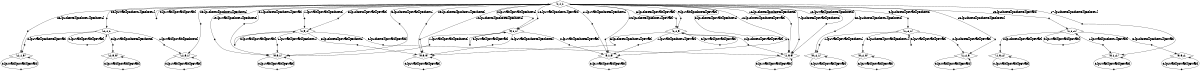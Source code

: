 digraph CSG {
size="8,5"
node [shape=box];
0 [label="(-1,0,0)", shape=diamond]
0 -> n0_0 [ arrowhead=none,label="0:[p1wait][p2wait][p3wait]" ];
n0_0 [ shape=point,width=0.1,height=0.1,label="" ];
n0_0 -> 0;
1 [label="(-1,0,1)", shape=diamond]
1 -> n1_0 [ arrowhead=none,label="0:[p1wait][p2wait][p3wait]" ];
n1_0 [ shape=point,width=0.1,height=0.1,label="" ];
n1_0 -> 1;
2 [label="(-1,1,0)", shape=diamond]
2 -> n2_0 [ arrowhead=none,label="0:[p1wait][p2wait][p3wait]" ];
n2_0 [ shape=point,width=0.1,height=0.1,label="" ];
n2_0 -> 2;
3 [label="(-1,1,1)", shape=diamond]
3 -> n3_0 [ arrowhead=none,label="0:[p1wait][p2wait][p3wait]" ];
n3_0 [ shape=point,width=0.1,height=0.1,label="" ];
n3_0 -> 3;
3 -> n3_1 [ arrowhead=none,label="1:[p1wait][p2wait][p3shoot2]" ];
n3_1 [ shape=point,width=0.1,height=0.1,label="" ];
n3_1 -> 1;
3 -> n3_2 [ arrowhead=none,label="2:[p1wait][p2shoot3][p3wait]" ];
n3_2 [ shape=point,width=0.1,height=0.1,label="" ];
n3_2 -> 2;
3 -> n3_3 [ arrowhead=none,label="3:[p1wait][p2shoot3][p3shoot2]" ];
n3_3 [ shape=point,width=0.1,height=0.1,label="" ];
n3_3 -> 0;
4 [label="(0,-1,0)", shape=diamond]
4 -> n4_0 [ arrowhead=none,label="0:[p1wait][p2wait][p3wait]" ];
n4_0 [ shape=point,width=0.1,height=0.1,label="" ];
n4_0 -> 4;
5 [label="(0,-1,1)", shape=diamond]
5 -> n5_0 [ arrowhead=none,label="0:[p1wait][p2wait][p3wait]" ];
n5_0 [ shape=point,width=0.1,height=0.1,label="" ];
n5_0 -> 5;
6 [label="(0,0,-1)", shape=diamond]
6 -> n6_0 [ arrowhead=none,label="0:[p1wait][p2wait][p3wait]" ];
n6_0 [ shape=point,width=0.1,height=0.1,label="" ];
n6_0 -> 6;
7 [label="(0,0,0)", shape=diamond]
7 -> n7_0 [ arrowhead=none,label="0:[p1wait][p2wait][p3wait]" ];
n7_0 [ shape=point,width=0.1,height=0.1,label="" ];
n7_0 -> 7;
8 [label="(0,0,1)", shape=diamond]
8 -> n8_0 [ arrowhead=none,label="0:[p1wait][p2wait][p3wait]" ];
n8_0 [ shape=point,width=0.1,height=0.1,label="" ];
n8_0 -> 8;
9 [label="(0,1,-1)", shape=diamond]
9 -> n9_0 [ arrowhead=none,label="0:[p1wait][p2wait][p3wait]" ];
n9_0 [ shape=point,width=0.1,height=0.1,label="" ];
n9_0 -> 9;
10 [label="(0,1,0)", shape=diamond]
10 -> n10_0 [ arrowhead=none,label="0:[p1wait][p2wait][p3wait]" ];
n10_0 [ shape=point,width=0.1,height=0.1,label="" ];
n10_0 -> 10;
11 [label="(0,1,1)", shape=diamond]
11 -> n11_0 [ arrowhead=none,label="0:[p1wait][p2wait][p3wait]" ];
n11_0 [ shape=point,width=0.1,height=0.1,label="" ];
n11_0 -> 11;
11 -> n11_1 [ arrowhead=none,label="1:[p1wait][p2wait][p3shoot2]" ];
n11_1 [ shape=point,width=0.1,height=0.1,label="" ];
n11_1 -> 8;
11 -> n11_2 [ arrowhead=none,label="2:[p1wait][p2shoot3][p3wait]" ];
n11_2 [ shape=point,width=0.1,height=0.1,label="" ];
n11_2 -> 10;
11 -> n11_3 [ arrowhead=none,label="3:[p1wait][p2shoot3][p3shoot2]" ];
n11_3 [ shape=point,width=0.1,height=0.1,label="" ];
n11_3 -> 7;
12 [label="(1,-1,0)", shape=diamond]
12 -> n12_0 [ arrowhead=none,label="0:[p1wait][p2wait][p3wait]" ];
n12_0 [ shape=point,width=0.1,height=0.1,label="" ];
n12_0 -> 12;
13 [label="(1,-1,1)", shape=diamond]
13 -> n13_0 [ arrowhead=none,label="0:[p1wait][p2wait][p3wait]" ];
n13_0 [ shape=point,width=0.1,height=0.1,label="" ];
n13_0 -> 13;
13 -> n13_1 [ arrowhead=none,label="1:[p1wait][p2wait][p3shoot1]" ];
n13_1 [ shape=point,width=0.1,height=0.1,label="" ];
n13_1 -> 5;
13 -> n13_2 [ arrowhead=none,label="2:[p1shoot3][p2wait][p3wait]" ];
n13_2 [ shape=point,width=0.1,height=0.1,label="" ];
n13_2 -> 12;
13 -> n13_3 [ arrowhead=none,label="3:[p1shoot3][p2wait][p3shoot1]" ];
n13_3 [ shape=point,width=0.1,height=0.1,label="" ];
n13_3 -> 4;
14 [label="(1,0,-1)", shape=diamond]
14 -> n14_0 [ arrowhead=none,label="0:[p1wait][p2wait][p3wait]" ];
n14_0 [ shape=point,width=0.1,height=0.1,label="" ];
n14_0 -> 14;
15 [label="(1,0,0)", shape=diamond]
15 -> n15_0 [ arrowhead=none,label="0:[p1wait][p2wait][p3wait]" ];
n15_0 [ shape=point,width=0.1,height=0.1,label="" ];
n15_0 -> 15;
16 [label="(1,0,1)", shape=diamond]
16 -> n16_0 [ arrowhead=none,label="0:[p1wait][p2wait][p3wait]" ];
n16_0 [ shape=point,width=0.1,height=0.1,label="" ];
n16_0 -> 16;
16 -> n16_1 [ arrowhead=none,label="1:[p1wait][p2wait][p3shoot1]" ];
n16_1 [ shape=point,width=0.1,height=0.1,label="" ];
n16_1 -> 8;
16 -> n16_2 [ arrowhead=none,label="2:[p1shoot3][p2wait][p3wait]" ];
n16_2 [ shape=point,width=0.1,height=0.1,label="" ];
n16_2 -> 15;
16 -> n16_3 [ arrowhead=none,label="3:[p1shoot3][p2wait][p3shoot1]" ];
n16_3 [ shape=point,width=0.1,height=0.1,label="" ];
n16_3 -> 7;
17 [label="(1,1,-1)", shape=diamond]
17 -> n17_0 [ arrowhead=none,label="0:[p1wait][p2wait][p3wait]" ];
n17_0 [ shape=point,width=0.1,height=0.1,label="" ];
n17_0 -> 17;
17 -> n17_1 [ arrowhead=none,label="1:[p1wait][p2shoot1][p3wait]" ];
n17_1 [ shape=point,width=0.1,height=0.1,label="" ];
n17_1 -> 9;
17 -> n17_2 [ arrowhead=none,label="2:[p1shoot2][p2wait][p3wait]" ];
n17_2 [ shape=point,width=0.1,height=0.1,label="" ];
n17_2 -> 14;
17 -> n17_3 [ arrowhead=none,label="3:[p1shoot2][p2shoot1][p3wait]" ];
n17_3 [ shape=point,width=0.1,height=0.1,label="" ];
n17_3 -> 6;
18 [label="(1,1,0)", shape=diamond]
18 -> n18_0 [ arrowhead=none,label="0:[p1wait][p2wait][p3wait]" ];
n18_0 [ shape=point,width=0.1,height=0.1,label="" ];
n18_0 -> 18;
18 -> n18_1 [ arrowhead=none,label="1:[p1wait][p2shoot1][p3wait]" ];
n18_1 [ shape=point,width=0.1,height=0.1,label="" ];
n18_1 -> 10;
18 -> n18_2 [ arrowhead=none,label="2:[p1shoot2][p2wait][p3wait]" ];
n18_2 [ shape=point,width=0.1,height=0.1,label="" ];
n18_2 -> 15;
18 -> n18_3 [ arrowhead=none,label="3:[p1shoot2][p2shoot1][p3wait]" ];
n18_3 [ shape=point,width=0.1,height=0.1,label="" ];
n18_3 -> 7;
19 [label="(1,1,1)", shape=diamond]
19 -> n19_0 [ arrowhead=none,label="0:[p1wait][p2wait][p3wait]" ];
n19_0 [ shape=point,width=0.1,height=0.1,label="" ];
n19_0 -> 19;
19 -> n19_1 [ arrowhead=none,label="1:[p1wait][p2wait][p3shoot2]" ];
n19_1 [ shape=point,width=0.1,height=0.1,label="" ];
n19_1 -> 16;
19 -> n19_2 [ arrowhead=none,label="2:[p1wait][p2wait][p3shoot1]" ];
n19_2 [ shape=point,width=0.1,height=0.1,label="" ];
n19_2 -> 11;
19 -> n19_3 [ arrowhead=none,label="3:[p1shoot2][p2wait][p3wait]" ];
n19_3 [ shape=point,width=0.1,height=0.1,label="" ];
n19_3 -> 16;
19 -> n19_4 [ arrowhead=none,label="4:[p1shoot2][p2wait][p3shoot2]" ];
n19_4 [ shape=point,width=0.1,height=0.1,label="" ];
n19_4 -> 13;
19 -> n19_5 [ arrowhead=none,label="5:[p1shoot2][p2wait][p3shoot1]" ];
n19_5 [ shape=point,width=0.1,height=0.1,label="" ];
n19_5 -> 8;
19 -> n19_6 [ arrowhead=none,label="6:[p1shoot3][p2wait][p3wait]" ];
n19_6 [ shape=point,width=0.1,height=0.1,label="" ];
n19_6 -> 18;
19 -> n19_7 [ arrowhead=none,label="7:[p1shoot3][p2wait][p3shoot2]" ];
n19_7 [ shape=point,width=0.1,height=0.1,label="" ];
n19_7 -> 15;
19 -> n19_8 [ arrowhead=none,label="8:[p1shoot3][p2wait][p3shoot1]" ];
n19_8 [ shape=point,width=0.1,height=0.1,label="" ];
n19_8 -> 10;
19 -> n19_9 [ arrowhead=none,label="9:[p1wait][p2shoot3][p3wait]" ];
n19_9 [ shape=point,width=0.1,height=0.1,label="" ];
n19_9 -> 18;
19 -> n19_10 [ arrowhead=none,label="10:[p1wait][p2shoot3][p3shoot2]" ];
n19_10 [ shape=point,width=0.1,height=0.1,label="" ];
n19_10 -> 15;
19 -> n19_11 [ arrowhead=none,label="11:[p1wait][p2shoot3][p3shoot1]" ];
n19_11 [ shape=point,width=0.1,height=0.1,label="" ];
n19_11 -> 10;
19 -> n19_12 [ arrowhead=none,label="12:[p1shoot2][p2shoot3][p3wait]" ];
n19_12 [ shape=point,width=0.1,height=0.1,label="" ];
n19_12 -> 15;
19 -> n19_13 [ arrowhead=none,label="13:[p1shoot2][p2shoot3][p3shoot2]" ];
n19_13 [ shape=point,width=0.1,height=0.1,label="" ];
n19_13 -> 12;
19 -> n19_14 [ arrowhead=none,label="14:[p1shoot2][p2shoot3][p3shoot1]" ];
n19_14 [ shape=point,width=0.1,height=0.1,label="" ];
n19_14 -> 7;
19 -> n19_15 [ arrowhead=none,label="15:[p1shoot3][p2shoot3][p3wait]" ];
n19_15 [ shape=point,width=0.1,height=0.1,label="" ];
n19_15 -> 17;
19 -> n19_16 [ arrowhead=none,label="16:[p1shoot3][p2shoot3][p3shoot2]" ];
n19_16 [ shape=point,width=0.1,height=0.1,label="" ];
n19_16 -> 15;
19 -> n19_17 [ arrowhead=none,label="17:[p1shoot3][p2shoot3][p3shoot1]" ];
n19_17 [ shape=point,width=0.1,height=0.1,label="" ];
n19_17 -> 9;
19 -> n19_18 [ arrowhead=none,label="18:[p1wait][p2shoot1][p3wait]" ];
n19_18 [ shape=point,width=0.1,height=0.1,label="" ];
n19_18 -> 11;
19 -> n19_19 [ arrowhead=none,label="19:[p1wait][p2shoot1][p3shoot2]" ];
n19_19 [ shape=point,width=0.1,height=0.1,label="" ];
n19_19 -> 8;
19 -> n19_20 [ arrowhead=none,label="20:[p1wait][p2shoot1][p3shoot1]" ];
n19_20 [ shape=point,width=0.1,height=0.1,label="" ];
n19_20 -> 3;
19 -> n19_21 [ arrowhead=none,label="21:[p1shoot2][p2shoot1][p3wait]" ];
n19_21 [ shape=point,width=0.1,height=0.1,label="" ];
n19_21 -> 8;
19 -> n19_22 [ arrowhead=none,label="22:[p1shoot2][p2shoot1][p3shoot2]" ];
n19_22 [ shape=point,width=0.1,height=0.1,label="" ];
n19_22 -> 5;
19 -> n19_23 [ arrowhead=none,label="23:[p1shoot2][p2shoot1][p3shoot1]" ];
n19_23 [ shape=point,width=0.1,height=0.1,label="" ];
n19_23 -> 1;
19 -> n19_24 [ arrowhead=none,label="24:[p1shoot3][p2shoot1][p3wait]" ];
n19_24 [ shape=point,width=0.1,height=0.1,label="" ];
n19_24 -> 10;
19 -> n19_25 [ arrowhead=none,label="25:[p1shoot3][p2shoot1][p3shoot2]" ];
n19_25 [ shape=point,width=0.1,height=0.1,label="" ];
n19_25 -> 7;
19 -> n19_26 [ arrowhead=none,label="26:[p1shoot3][p2shoot1][p3shoot1]" ];
n19_26 [ shape=point,width=0.1,height=0.1,label="" ];
n19_26 -> 2;
}
